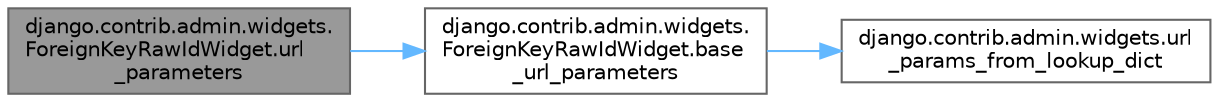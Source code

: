 digraph "django.contrib.admin.widgets.ForeignKeyRawIdWidget.url_parameters"
{
 // LATEX_PDF_SIZE
  bgcolor="transparent";
  edge [fontname=Helvetica,fontsize=10,labelfontname=Helvetica,labelfontsize=10];
  node [fontname=Helvetica,fontsize=10,shape=box,height=0.2,width=0.4];
  rankdir="LR";
  Node1 [id="Node000001",label="django.contrib.admin.widgets.\lForeignKeyRawIdWidget.url\l_parameters",height=0.2,width=0.4,color="gray40", fillcolor="grey60", style="filled", fontcolor="black",tooltip=" "];
  Node1 -> Node2 [id="edge1_Node000001_Node000002",color="steelblue1",style="solid",tooltip=" "];
  Node2 [id="Node000002",label="django.contrib.admin.widgets.\lForeignKeyRawIdWidget.base\l_url_parameters",height=0.2,width=0.4,color="grey40", fillcolor="white", style="filled",URL="$classdjango_1_1contrib_1_1admin_1_1widgets_1_1_foreign_key_raw_id_widget.html#a6c536f1be6942a3c15fc28ffa8839735",tooltip=" "];
  Node2 -> Node3 [id="edge2_Node000002_Node000003",color="steelblue1",style="solid",tooltip=" "];
  Node3 [id="Node000003",label="django.contrib.admin.widgets.url\l_params_from_lookup_dict",height=0.2,width=0.4,color="grey40", fillcolor="white", style="filled",URL="$namespacedjango_1_1contrib_1_1admin_1_1widgets.html#a3ce551c41e0fb99127765888f6963e53",tooltip=" "];
}
